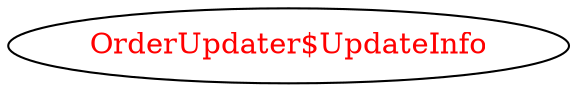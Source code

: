 digraph dependencyGraph {
 concentrate=true;
 ranksep="2.0";
 rankdir="LR"; 
 splines="ortho";
"OrderUpdater$UpdateInfo" [fontcolor="red"];
}